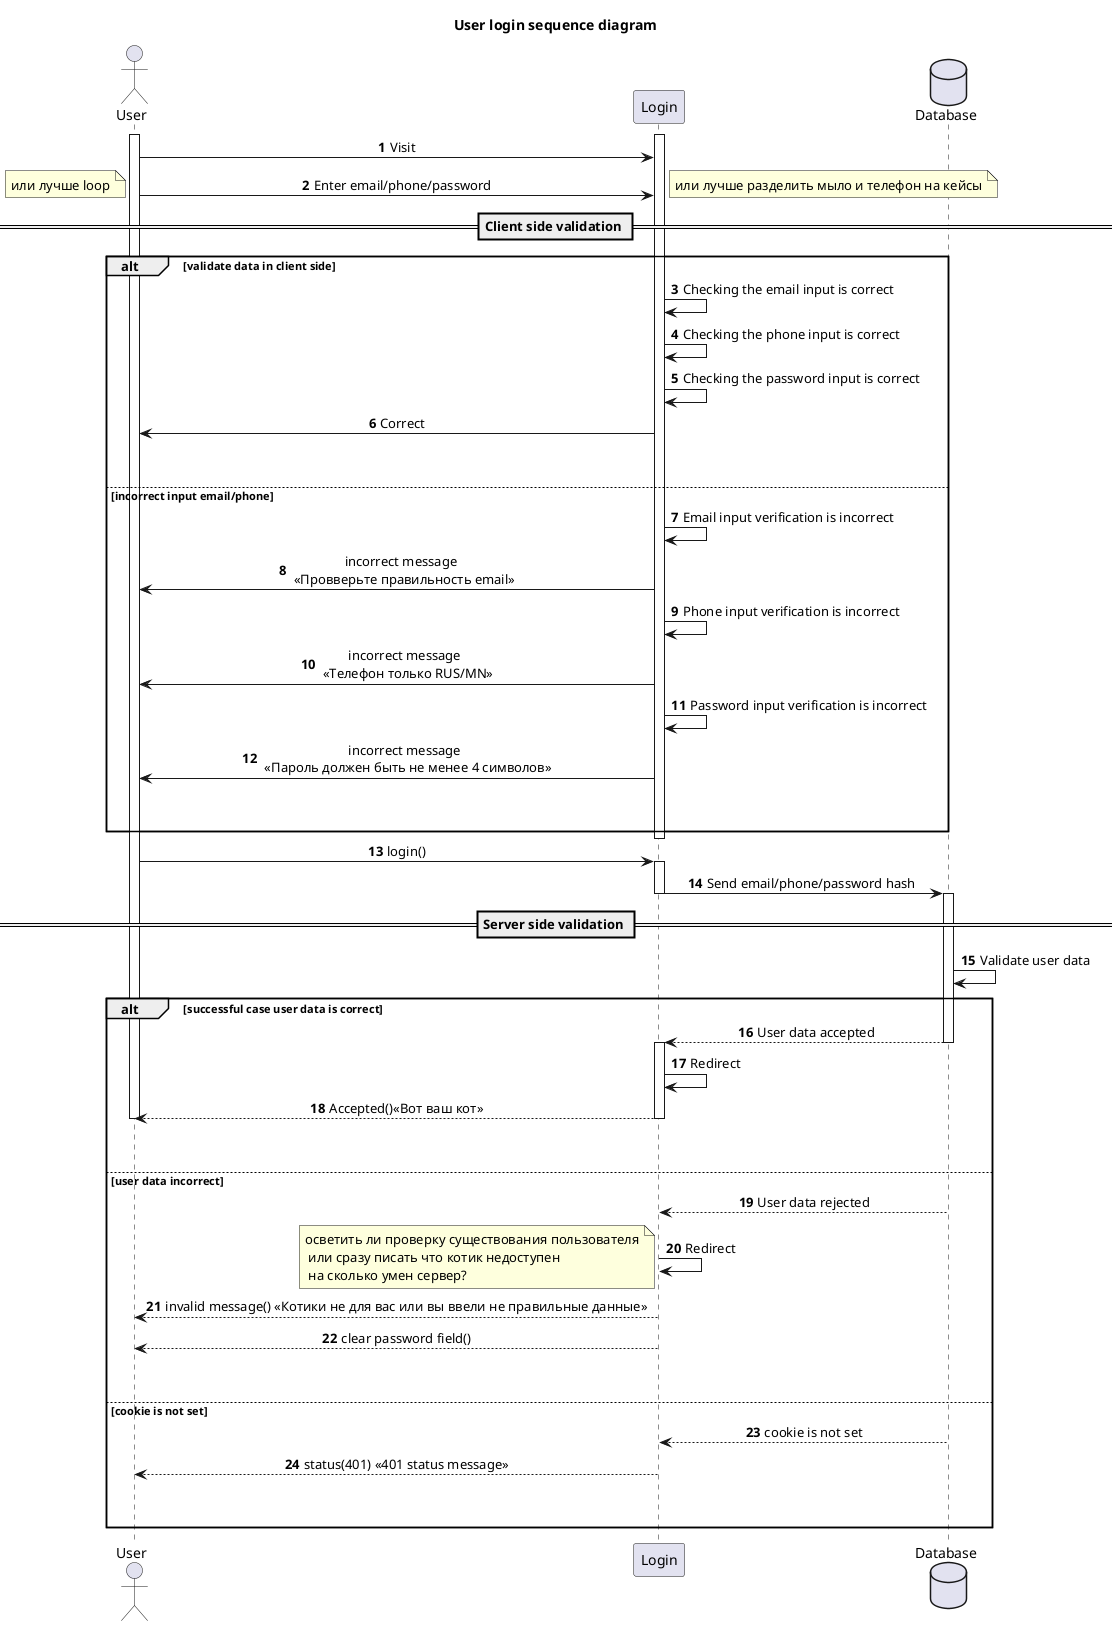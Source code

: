 @startuml
'https://plantuml.com/sequence-diagram

autonumber
title User login sequence diagram
actor User
participant Login
database  Database
activate User
activate Login

skinparam sequenceMessageAlign center

User -> Login: Visit
User -> Login : Enter email/phone/password
== Client side validation ==
note left: или лучше loop
note right: или лучше разделить мыло и телефон на кейсы
alt validate data in client side
    Login -> Login: Checking the email input is correct
    Login -> Login: Checking the phone input is correct
    Login -> Login: Checking the password input is correct
    Login -> User: Correct
||45||
else incorrect input email/phone
    Login -> Login: Email input verification is incorrect
    Login -> User: incorrect message \n <<Провверьте правильность email>>
    Login -> Login: Phone input verification is incorrect
    Login -> User: incorrect message \n <<Телефон только RUS/MN>>
    Login -> Login: Password input verification is incorrect
    Login -> User: incorrect message \n <<Пароль должен быть не менее 4 символов>>
||45||
end

deactivate Login
User -> Login : login()

activate Login
Login -> Database: Send email/phone/password hash
== Server side validation ==
deactivate Login

activate Database
Database -> Database: Validate user data

alt successful case user data is correct
    Database --> Login : User data accepted
    deactivate Database
    activate Login
    Login -> Login : Redirect
    Login --> User: Accepted()<<Вот ваш кот>>
    deactivate Login
    deactivate User
||45||
else user data incorrect
    Database --> Login: User data rejected
    Login -> Login: Redirect
    note left: осветить ли проверку существования пользователя\n или сразу писать что котик недоступен\n на сколько умен сервер?
    Login --> User: invalid message() <<Котики не для вас или вы ввели не правильные данные>>
    Login --> User: clear password field()
||45||
else cookie is not set
    Database --> Login: cookie is not set
    Login --> User: status(401) <<401 status message>>
||45||
end

@enduml